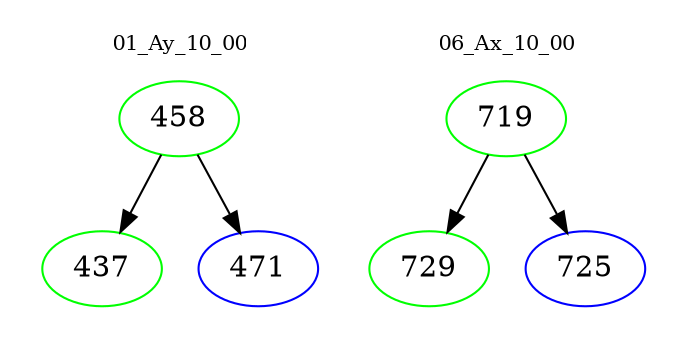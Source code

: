 digraph{
subgraph cluster_0 {
color = white
label = "01_Ay_10_00";
fontsize=10;
T0_458 [label="458", color="green"]
T0_458 -> T0_437 [color="black"]
T0_437 [label="437", color="green"]
T0_458 -> T0_471 [color="black"]
T0_471 [label="471", color="blue"]
}
subgraph cluster_1 {
color = white
label = "06_Ax_10_00";
fontsize=10;
T1_719 [label="719", color="green"]
T1_719 -> T1_729 [color="black"]
T1_729 [label="729", color="green"]
T1_719 -> T1_725 [color="black"]
T1_725 [label="725", color="blue"]
}
}
